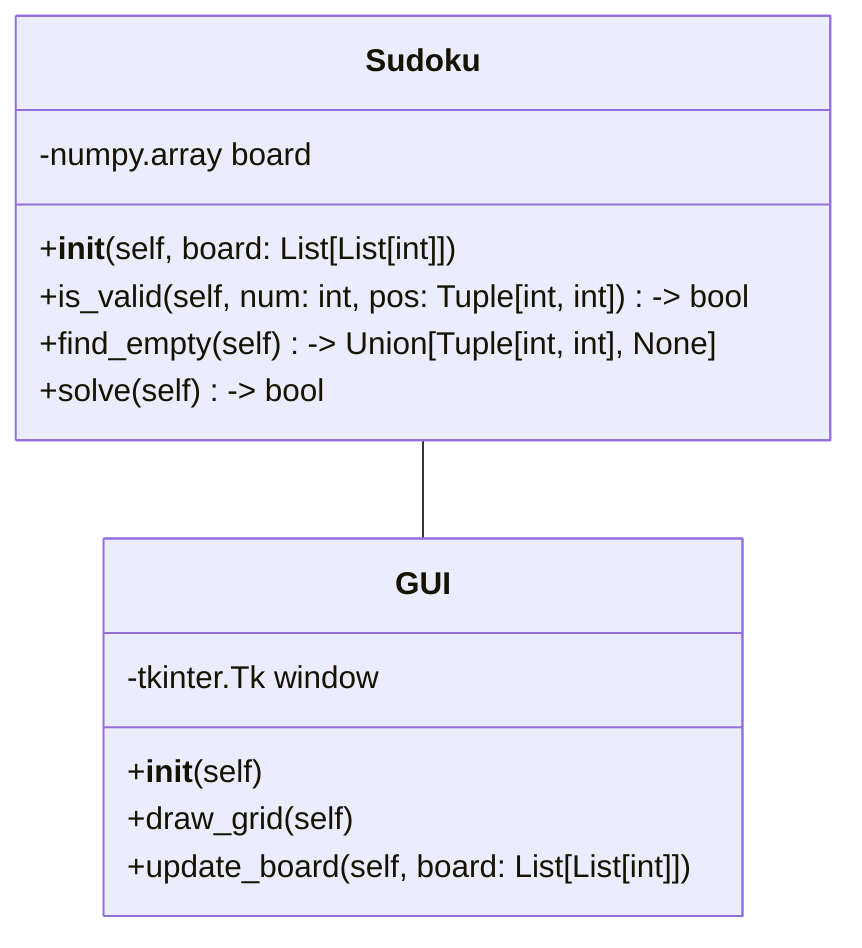 classDiagram
    class Sudoku{
        -numpy.array board
        +__init__(self, board: List[List[int]])
        +is_valid(self, num: int, pos: Tuple[int, int]) -> bool
        +find_empty(self) -> Union[Tuple[int, int], None]
        +solve(self) -> bool
    }
    class GUI{
        -tkinter.Tk window
        +__init__(self)
        +draw_grid(self)
        +update_board(self, board: List[List[int]])
    }
    Sudoku -- GUI
